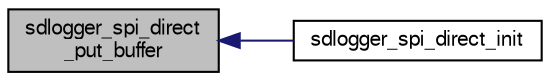digraph "sdlogger_spi_direct_put_buffer"
{
  edge [fontname="FreeSans",fontsize="10",labelfontname="FreeSans",labelfontsize="10"];
  node [fontname="FreeSans",fontsize="10",shape=record];
  rankdir="LR";
  Node1 [label="sdlogger_spi_direct\l_put_buffer",height=0.2,width=0.4,color="black", fillcolor="grey75", style="filled", fontcolor="black"];
  Node1 -> Node2 [dir="back",color="midnightblue",fontsize="10",style="solid",fontname="FreeSans"];
  Node2 [label="sdlogger_spi_direct_init",height=0.2,width=0.4,color="black", fillcolor="white", style="filled",URL="$sdlogger__spi__direct_8h.html#a583b0f3d27ef3f54ca4d1263ebc0a884",tooltip="sdlogger_spi_direct_init Initialize the logger and SD Card. "];
}
